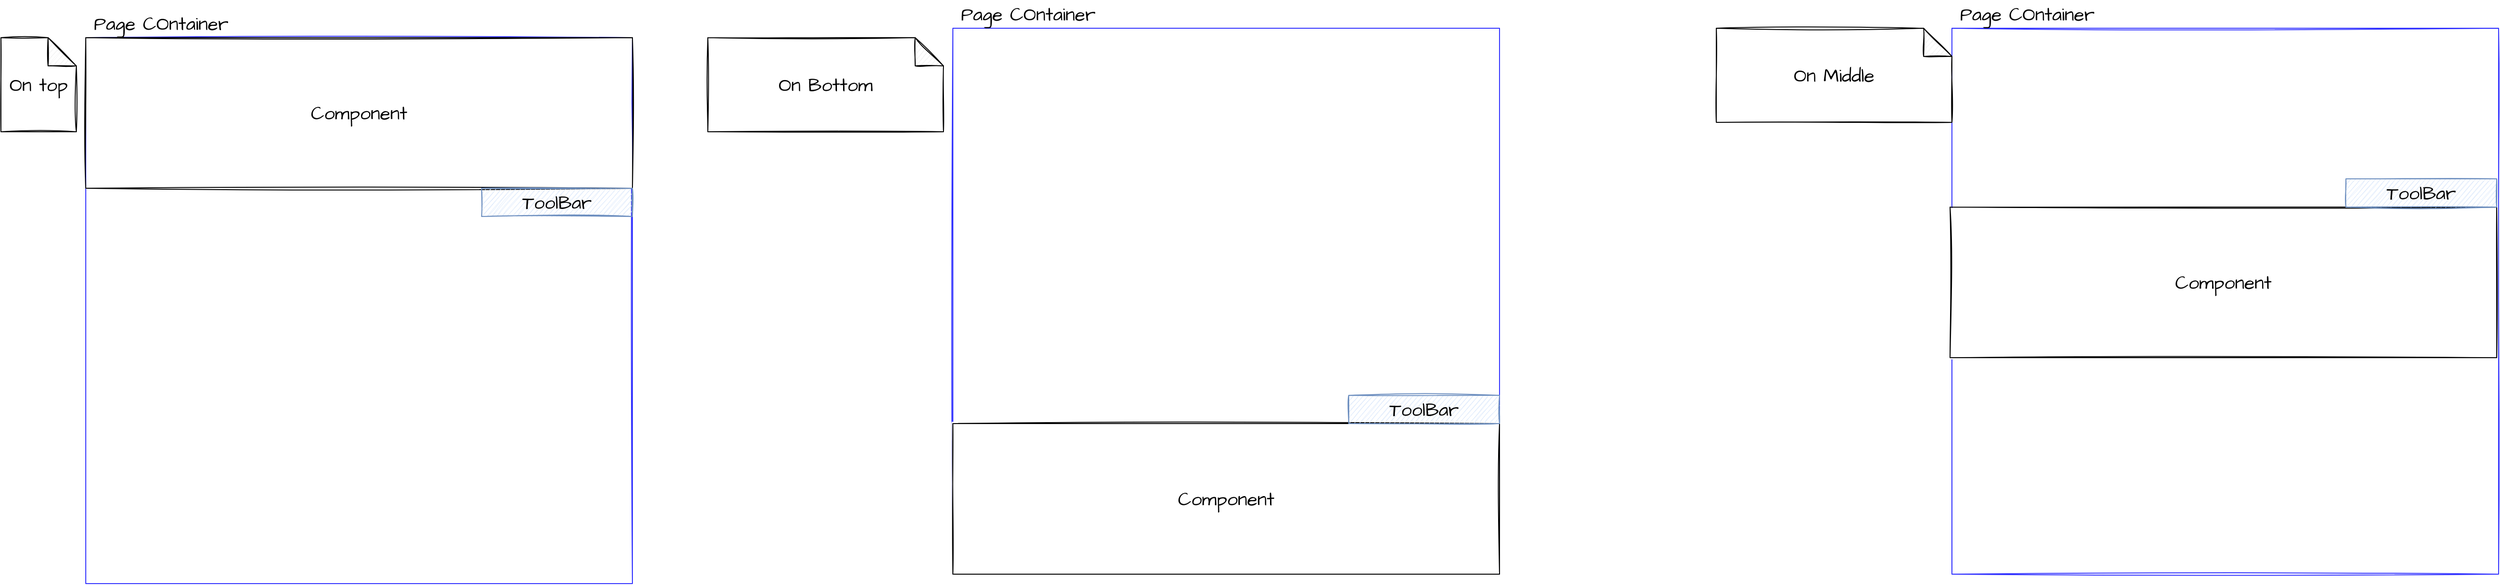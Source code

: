 <mxfile version="20.3.0" type="device"><diagram id="TcPI6cIad4Egc41Xfp0x" name="工具栏展示逻辑"><mxGraphModel dx="2681" dy="1160" grid="1" gridSize="10" guides="1" tooltips="1" connect="1" arrows="1" fold="1" page="1" pageScale="1" pageWidth="827" pageHeight="1169" math="0" shadow="0"><root><mxCell id="0"/><mxCell id="1" parent="0"/><mxCell id="Xbp4VnNZ7q8-KjybUqH3-4" value="" style="whiteSpace=wrap;html=1;aspect=fixed;sketch=1;hachureGap=4;fontFamily=Architects Daughter;fontSource=https%3A%2F%2Ffonts.googleapis.com%2Fcss%3Ffamily%3DArchitects%2BDaughter;fontSize=20;strokeColor=#3333FF;" vertex="1" parent="1"><mxGeometry x="-270" y="140" width="580" height="580" as="geometry"/></mxCell><mxCell id="Xbp4VnNZ7q8-KjybUqH3-2" value="Component" style="rounded=0;whiteSpace=wrap;html=1;sketch=1;hachureGap=4;fontFamily=Architects Daughter;fontSource=https%3A%2F%2Ffonts.googleapis.com%2Fcss%3Ffamily%3DArchitects%2BDaughter;fontSize=20;" vertex="1" parent="1"><mxGeometry x="-270" y="140" width="580" height="160" as="geometry"/></mxCell><mxCell id="Xbp4VnNZ7q8-KjybUqH3-3" value="ToolBar" style="rounded=0;whiteSpace=wrap;html=1;sketch=1;hachureGap=4;fontFamily=Architects Daughter;fontSource=https%3A%2F%2Ffonts.googleapis.com%2Fcss%3Ffamily%3DArchitects%2BDaughter;fontSize=20;fillColor=#dae8fc;strokeColor=#6c8ebf;" vertex="1" parent="1"><mxGeometry x="150" y="300" width="160" height="30" as="geometry"/></mxCell><mxCell id="Xbp4VnNZ7q8-KjybUqH3-5" value="Page COntainer" style="text;html=1;strokeColor=none;fillColor=none;align=center;verticalAlign=middle;whiteSpace=wrap;rounded=0;sketch=1;hachureGap=4;fontFamily=Architects Daughter;fontSource=https%3A%2F%2Ffonts.googleapis.com%2Fcss%3Ffamily%3DArchitects%2BDaughter;fontSize=20;" vertex="1" parent="1"><mxGeometry x="-270" y="110" width="160" height="30" as="geometry"/></mxCell><mxCell id="Xbp4VnNZ7q8-KjybUqH3-7" value="" style="whiteSpace=wrap;html=1;aspect=fixed;sketch=1;hachureGap=4;fontFamily=Architects Daughter;fontSource=https%3A%2F%2Ffonts.googleapis.com%2Fcss%3Ffamily%3DArchitects%2BDaughter;fontSize=20;strokeColor=#3333FF;" vertex="1" parent="1"><mxGeometry x="650" y="130" width="580" height="580" as="geometry"/></mxCell><mxCell id="Xbp4VnNZ7q8-KjybUqH3-8" value="Component" style="rounded=0;whiteSpace=wrap;html=1;sketch=1;hachureGap=4;fontFamily=Architects Daughter;fontSource=https%3A%2F%2Ffonts.googleapis.com%2Fcss%3Ffamily%3DArchitects%2BDaughter;fontSize=20;" vertex="1" parent="1"><mxGeometry x="650" y="550" width="580" height="160" as="geometry"/></mxCell><mxCell id="Xbp4VnNZ7q8-KjybUqH3-9" value="ToolBar" style="rounded=0;whiteSpace=wrap;html=1;sketch=1;hachureGap=4;fontFamily=Architects Daughter;fontSource=https%3A%2F%2Ffonts.googleapis.com%2Fcss%3Ffamily%3DArchitects%2BDaughter;fontSize=20;fillColor=#dae8fc;strokeColor=#6c8ebf;" vertex="1" parent="1"><mxGeometry x="1070" y="520" width="160" height="30" as="geometry"/></mxCell><mxCell id="Xbp4VnNZ7q8-KjybUqH3-10" value="Page COntainer" style="text;html=1;strokeColor=none;fillColor=none;align=center;verticalAlign=middle;whiteSpace=wrap;rounded=0;sketch=1;hachureGap=4;fontFamily=Architects Daughter;fontSource=https%3A%2F%2Ffonts.googleapis.com%2Fcss%3Ffamily%3DArchitects%2BDaughter;fontSize=20;" vertex="1" parent="1"><mxGeometry x="650" y="100" width="160" height="30" as="geometry"/></mxCell><mxCell id="Xbp4VnNZ7q8-KjybUqH3-11" value="" style="whiteSpace=wrap;html=1;aspect=fixed;sketch=1;hachureGap=4;fontFamily=Architects Daughter;fontSource=https%3A%2F%2Ffonts.googleapis.com%2Fcss%3Ffamily%3DArchitects%2BDaughter;fontSize=20;strokeColor=#3333FF;" vertex="1" parent="1"><mxGeometry x="1710" y="130" width="580" height="580" as="geometry"/></mxCell><mxCell id="Xbp4VnNZ7q8-KjybUqH3-12" value="Component" style="rounded=0;whiteSpace=wrap;html=1;sketch=1;hachureGap=4;fontFamily=Architects Daughter;fontSource=https%3A%2F%2Ffonts.googleapis.com%2Fcss%3Ffamily%3DArchitects%2BDaughter;fontSize=20;" vertex="1" parent="1"><mxGeometry x="1708" y="320" width="580" height="160" as="geometry"/></mxCell><mxCell id="Xbp4VnNZ7q8-KjybUqH3-13" value="ToolBar" style="rounded=0;whiteSpace=wrap;html=1;sketch=1;hachureGap=4;fontFamily=Architects Daughter;fontSource=https%3A%2F%2Ffonts.googleapis.com%2Fcss%3Ffamily%3DArchitects%2BDaughter;fontSize=20;fillColor=#dae8fc;strokeColor=#6c8ebf;" vertex="1" parent="1"><mxGeometry x="2128" y="290" width="160" height="30" as="geometry"/></mxCell><mxCell id="Xbp4VnNZ7q8-KjybUqH3-14" value="Page COntainer" style="text;html=1;strokeColor=none;fillColor=none;align=center;verticalAlign=middle;whiteSpace=wrap;rounded=0;sketch=1;hachureGap=4;fontFamily=Architects Daughter;fontSource=https%3A%2F%2Ffonts.googleapis.com%2Fcss%3Ffamily%3DArchitects%2BDaughter;fontSize=20;" vertex="1" parent="1"><mxGeometry x="1710" y="100" width="160" height="30" as="geometry"/></mxCell><mxCell id="Xbp4VnNZ7q8-KjybUqH3-15" value="On top" style="shape=note;whiteSpace=wrap;html=1;backgroundOutline=1;darkOpacity=0.05;sketch=1;hachureGap=4;strokeColor=#000000;fontFamily=Architects Daughter;fontSource=https%3A%2F%2Ffonts.googleapis.com%2Fcss%3Ffamily%3DArchitects%2BDaughter;fontSize=20;" vertex="1" parent="1"><mxGeometry x="-360" y="140" width="80" height="100" as="geometry"/></mxCell><mxCell id="Xbp4VnNZ7q8-KjybUqH3-16" value="On Bottom" style="shape=note;whiteSpace=wrap;html=1;backgroundOutline=1;darkOpacity=0.05;sketch=1;hachureGap=4;strokeColor=#000000;fontFamily=Architects Daughter;fontSource=https%3A%2F%2Ffonts.googleapis.com%2Fcss%3Ffamily%3DArchitects%2BDaughter;fontSize=20;" vertex="1" parent="1"><mxGeometry x="390" y="140" width="250" height="100" as="geometry"/></mxCell><mxCell id="Xbp4VnNZ7q8-KjybUqH3-17" value="On Middle" style="shape=note;whiteSpace=wrap;html=1;backgroundOutline=1;darkOpacity=0.05;sketch=1;hachureGap=4;strokeColor=#000000;fontFamily=Architects Daughter;fontSource=https%3A%2F%2Ffonts.googleapis.com%2Fcss%3Ffamily%3DArchitects%2BDaughter;fontSize=20;" vertex="1" parent="1"><mxGeometry x="1460" y="130" width="250" height="100" as="geometry"/></mxCell></root></mxGraphModel></diagram></mxfile>